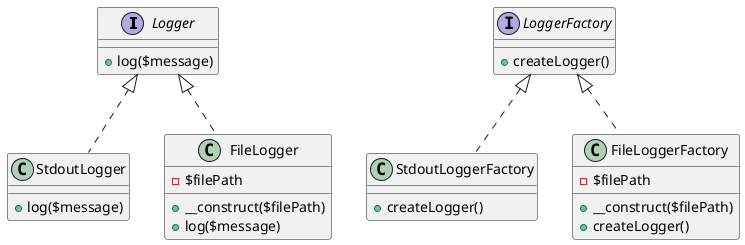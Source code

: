 @startuml
interface Logger {
    + log($message)
}

class StdoutLogger {
    + log($message)
}

class FileLogger {
    - $filePath
    + __construct($filePath)
    + log($message)
}

Logger <|.. StdoutLogger
Logger <|.. FileLogger

interface LoggerFactory {
    + createLogger()
}

class StdoutLoggerFactory {
    + createLogger()
}

class FileLoggerFactory {
    - $filePath
    + __construct($filePath)
    + createLogger()
}

LoggerFactory <|.. StdoutLoggerFactory
LoggerFactory <|.. FileLoggerFactory
@enduml